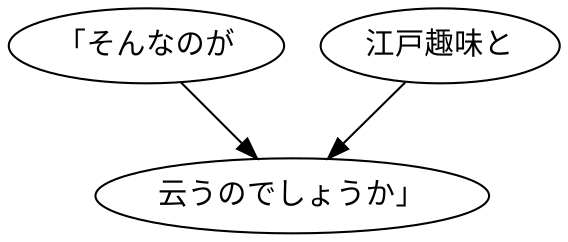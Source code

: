 digraph graph8263 {
	node0 [label="「そんなのが"];
	node1 [label="江戸趣味と"];
	node2 [label="云うのでしょうか」"];
	node0 -> node2;
	node1 -> node2;
}
